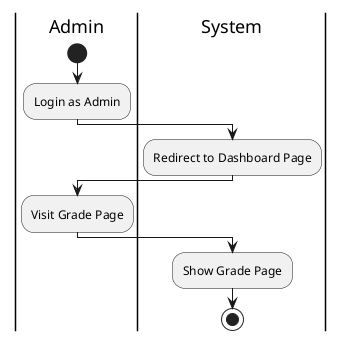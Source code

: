 @startuml Manage Grade
|Admin|
start
:Login as Admin;
|System|
:Redirect to Dashboard Page;
|Admin|
:Visit Grade Page;
|System|
:Show Grade Page;
stop
@enduml
